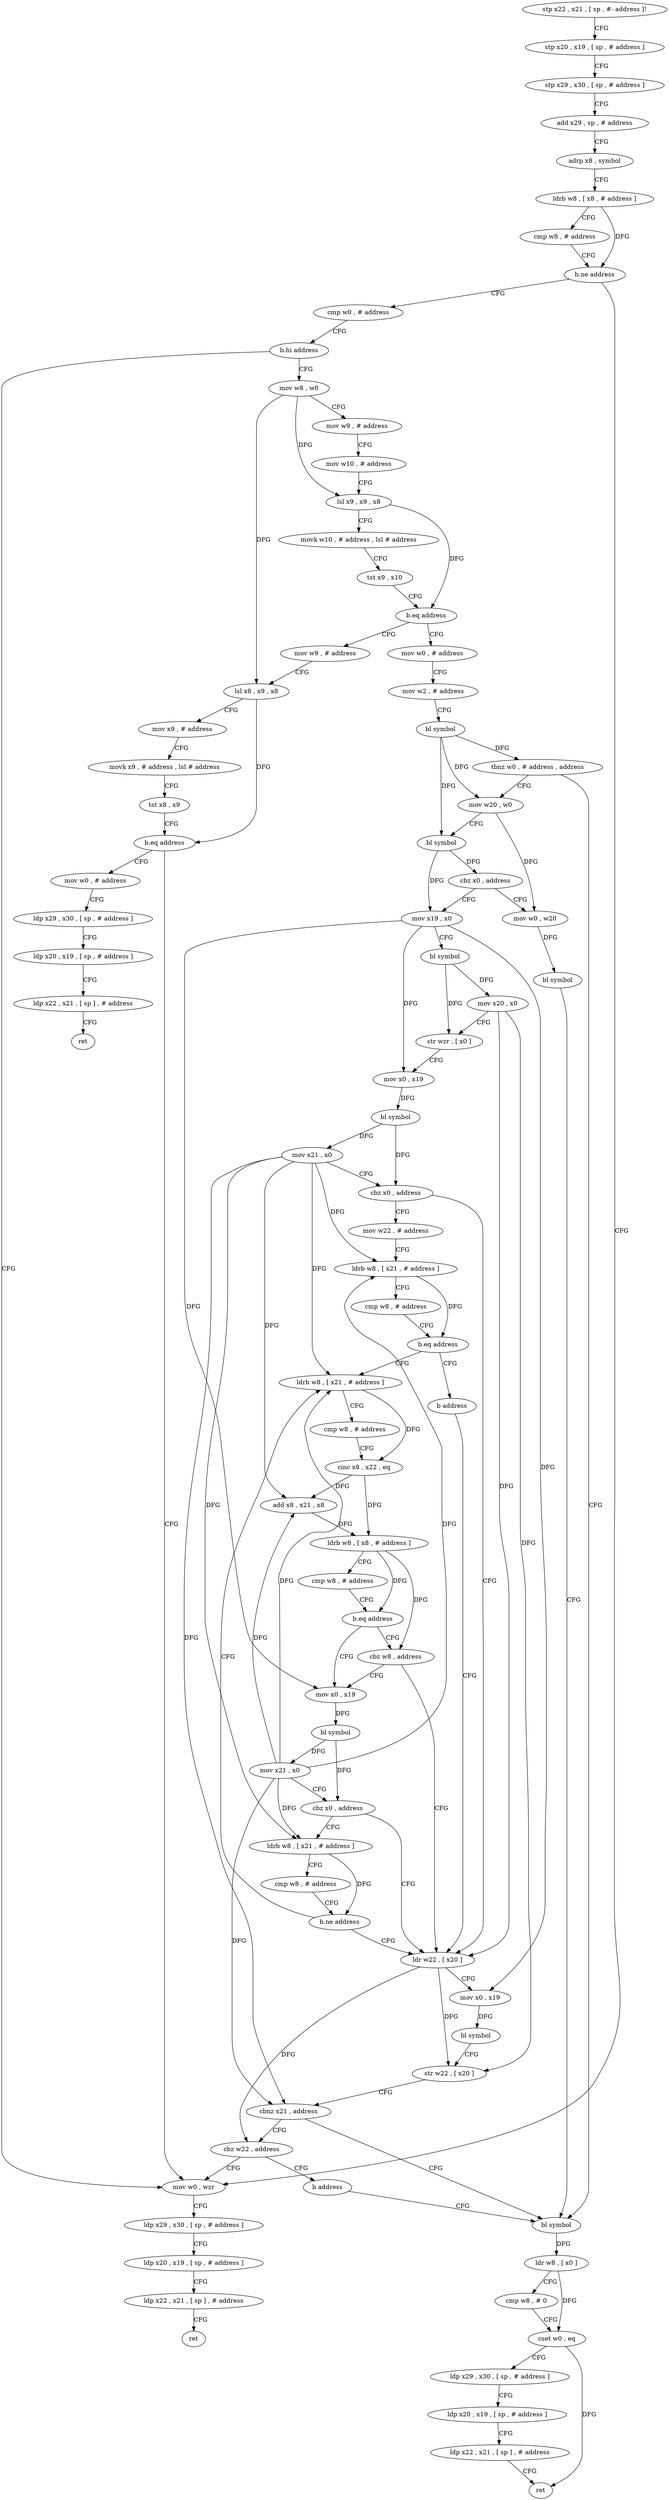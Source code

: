 digraph "func" {
"4201780" [label = "stp x22 , x21 , [ sp , #- address ]!" ]
"4201784" [label = "stp x20 , x19 , [ sp , # address ]" ]
"4201788" [label = "stp x29 , x30 , [ sp , # address ]" ]
"4201792" [label = "add x29 , sp , # address" ]
"4201796" [label = "adrp x8 , symbol" ]
"4201800" [label = "ldrb w8 , [ x8 , # address ]" ]
"4201804" [label = "cmp w8 , # address" ]
"4201808" [label = "b.ne address" ]
"4202060" [label = "mov w0 , wzr" ]
"4201812" [label = "cmp w0 , # address" ]
"4202064" [label = "ldp x29 , x30 , [ sp , # address ]" ]
"4202068" [label = "ldp x20 , x19 , [ sp , # address ]" ]
"4202072" [label = "ldp x22 , x21 , [ sp ] , # address" ]
"4202076" [label = "ret" ]
"4201816" [label = "b.hi address" ]
"4201820" [label = "mov w8 , w0" ]
"4201824" [label = "mov w9 , # address" ]
"4201828" [label = "mov w10 , # address" ]
"4201832" [label = "lsl x9 , x9 , x8" ]
"4201836" [label = "movk w10 , # address , lsl # address" ]
"4201840" [label = "tst x9 , x10" ]
"4201844" [label = "b.eq address" ]
"4202016" [label = "mov w9 , # address" ]
"4201848" [label = "mov w0 , # address" ]
"4202020" [label = "lsl x8 , x9 , x8" ]
"4202024" [label = "mov x9 , # address" ]
"4202028" [label = "movk x9 , # address , lsl # address" ]
"4202032" [label = "tst x8 , x9" ]
"4202036" [label = "b.eq address" ]
"4202040" [label = "mov w0 , # address" ]
"4201852" [label = "mov w2 , # address" ]
"4201856" [label = "bl symbol" ]
"4201860" [label = "tbnz w0 , # address , address" ]
"4202088" [label = "bl symbol" ]
"4201864" [label = "mov w20 , w0" ]
"4202044" [label = "ldp x29 , x30 , [ sp , # address ]" ]
"4202048" [label = "ldp x20 , x19 , [ sp , # address ]" ]
"4202052" [label = "ldp x22 , x21 , [ sp ] , # address" ]
"4202056" [label = "ret" ]
"4202092" [label = "ldr w8 , [ x0 ]" ]
"4202096" [label = "cmp w8 , # 0" ]
"4202100" [label = "cset w0 , eq" ]
"4202104" [label = "ldp x29 , x30 , [ sp , # address ]" ]
"4202108" [label = "ldp x20 , x19 , [ sp , # address ]" ]
"4202112" [label = "ldp x22 , x21 , [ sp ] , # address" ]
"4202116" [label = "ret" ]
"4201868" [label = "bl symbol" ]
"4201872" [label = "cbz x0 , address" ]
"4202080" [label = "mov w0 , w20" ]
"4201876" [label = "mov x19 , x0" ]
"4202084" [label = "bl symbol" ]
"4201880" [label = "bl symbol" ]
"4201884" [label = "mov x20 , x0" ]
"4201888" [label = "str wzr , [ x0 ]" ]
"4201892" [label = "mov x0 , x19" ]
"4201896" [label = "bl symbol" ]
"4201900" [label = "mov x21 , x0" ]
"4201904" [label = "cbz x0 , address" ]
"4201988" [label = "ldr w22 , [ x20 ]" ]
"4201908" [label = "mov w22 , # address" ]
"4201992" [label = "mov x0 , x19" ]
"4201996" [label = "bl symbol" ]
"4202000" [label = "str w22 , [ x20 ]" ]
"4202004" [label = "cbnz x21 , address" ]
"4202008" [label = "cbz w22 , address" ]
"4201912" [label = "ldrb w8 , [ x21 , # address ]" ]
"4201916" [label = "cmp w8 , # address" ]
"4201920" [label = "b.eq address" ]
"4201956" [label = "ldrb w8 , [ x21 , # address ]" ]
"4201924" [label = "b address" ]
"4202012" [label = "b address" ]
"4201960" [label = "cmp w8 , # address" ]
"4201964" [label = "cinc x8 , x22 , eq" ]
"4201968" [label = "add x8 , x21 , x8" ]
"4201972" [label = "ldrb w8 , [ x8 , # address ]" ]
"4201976" [label = "cmp w8 , # address" ]
"4201980" [label = "b.eq address" ]
"4201928" [label = "mov x0 , x19" ]
"4201984" [label = "cbz w8 , address" ]
"4201932" [label = "bl symbol" ]
"4201936" [label = "mov x21 , x0" ]
"4201940" [label = "cbz x0 , address" ]
"4201944" [label = "ldrb w8 , [ x21 , # address ]" ]
"4201948" [label = "cmp w8 , # address" ]
"4201952" [label = "b.ne address" ]
"4201780" -> "4201784" [ label = "CFG" ]
"4201784" -> "4201788" [ label = "CFG" ]
"4201788" -> "4201792" [ label = "CFG" ]
"4201792" -> "4201796" [ label = "CFG" ]
"4201796" -> "4201800" [ label = "CFG" ]
"4201800" -> "4201804" [ label = "CFG" ]
"4201800" -> "4201808" [ label = "DFG" ]
"4201804" -> "4201808" [ label = "CFG" ]
"4201808" -> "4202060" [ label = "CFG" ]
"4201808" -> "4201812" [ label = "CFG" ]
"4202060" -> "4202064" [ label = "CFG" ]
"4201812" -> "4201816" [ label = "CFG" ]
"4202064" -> "4202068" [ label = "CFG" ]
"4202068" -> "4202072" [ label = "CFG" ]
"4202072" -> "4202076" [ label = "CFG" ]
"4201816" -> "4202060" [ label = "CFG" ]
"4201816" -> "4201820" [ label = "CFG" ]
"4201820" -> "4201824" [ label = "CFG" ]
"4201820" -> "4201832" [ label = "DFG" ]
"4201820" -> "4202020" [ label = "DFG" ]
"4201824" -> "4201828" [ label = "CFG" ]
"4201828" -> "4201832" [ label = "CFG" ]
"4201832" -> "4201836" [ label = "CFG" ]
"4201832" -> "4201844" [ label = "DFG" ]
"4201836" -> "4201840" [ label = "CFG" ]
"4201840" -> "4201844" [ label = "CFG" ]
"4201844" -> "4202016" [ label = "CFG" ]
"4201844" -> "4201848" [ label = "CFG" ]
"4202016" -> "4202020" [ label = "CFG" ]
"4201848" -> "4201852" [ label = "CFG" ]
"4202020" -> "4202024" [ label = "CFG" ]
"4202020" -> "4202036" [ label = "DFG" ]
"4202024" -> "4202028" [ label = "CFG" ]
"4202028" -> "4202032" [ label = "CFG" ]
"4202032" -> "4202036" [ label = "CFG" ]
"4202036" -> "4202060" [ label = "CFG" ]
"4202036" -> "4202040" [ label = "CFG" ]
"4202040" -> "4202044" [ label = "CFG" ]
"4201852" -> "4201856" [ label = "CFG" ]
"4201856" -> "4201860" [ label = "DFG" ]
"4201856" -> "4201864" [ label = "DFG" ]
"4201856" -> "4201868" [ label = "DFG" ]
"4201860" -> "4202088" [ label = "CFG" ]
"4201860" -> "4201864" [ label = "CFG" ]
"4202088" -> "4202092" [ label = "DFG" ]
"4201864" -> "4201868" [ label = "CFG" ]
"4201864" -> "4202080" [ label = "DFG" ]
"4202044" -> "4202048" [ label = "CFG" ]
"4202048" -> "4202052" [ label = "CFG" ]
"4202052" -> "4202056" [ label = "CFG" ]
"4202092" -> "4202096" [ label = "CFG" ]
"4202092" -> "4202100" [ label = "DFG" ]
"4202096" -> "4202100" [ label = "CFG" ]
"4202100" -> "4202104" [ label = "CFG" ]
"4202100" -> "4202116" [ label = "DFG" ]
"4202104" -> "4202108" [ label = "CFG" ]
"4202108" -> "4202112" [ label = "CFG" ]
"4202112" -> "4202116" [ label = "CFG" ]
"4201868" -> "4201872" [ label = "DFG" ]
"4201868" -> "4201876" [ label = "DFG" ]
"4201872" -> "4202080" [ label = "CFG" ]
"4201872" -> "4201876" [ label = "CFG" ]
"4202080" -> "4202084" [ label = "DFG" ]
"4201876" -> "4201880" [ label = "CFG" ]
"4201876" -> "4201892" [ label = "DFG" ]
"4201876" -> "4201992" [ label = "DFG" ]
"4201876" -> "4201928" [ label = "DFG" ]
"4202084" -> "4202088" [ label = "CFG" ]
"4201880" -> "4201884" [ label = "DFG" ]
"4201880" -> "4201888" [ label = "DFG" ]
"4201884" -> "4201888" [ label = "CFG" ]
"4201884" -> "4201988" [ label = "DFG" ]
"4201884" -> "4202000" [ label = "DFG" ]
"4201888" -> "4201892" [ label = "CFG" ]
"4201892" -> "4201896" [ label = "DFG" ]
"4201896" -> "4201900" [ label = "DFG" ]
"4201896" -> "4201904" [ label = "DFG" ]
"4201900" -> "4201904" [ label = "CFG" ]
"4201900" -> "4202004" [ label = "DFG" ]
"4201900" -> "4201912" [ label = "DFG" ]
"4201900" -> "4201956" [ label = "DFG" ]
"4201900" -> "4201968" [ label = "DFG" ]
"4201900" -> "4201944" [ label = "DFG" ]
"4201904" -> "4201988" [ label = "CFG" ]
"4201904" -> "4201908" [ label = "CFG" ]
"4201988" -> "4201992" [ label = "CFG" ]
"4201988" -> "4202000" [ label = "DFG" ]
"4201988" -> "4202008" [ label = "DFG" ]
"4201908" -> "4201912" [ label = "CFG" ]
"4201992" -> "4201996" [ label = "DFG" ]
"4201996" -> "4202000" [ label = "CFG" ]
"4202000" -> "4202004" [ label = "CFG" ]
"4202004" -> "4202088" [ label = "CFG" ]
"4202004" -> "4202008" [ label = "CFG" ]
"4202008" -> "4202060" [ label = "CFG" ]
"4202008" -> "4202012" [ label = "CFG" ]
"4201912" -> "4201916" [ label = "CFG" ]
"4201912" -> "4201920" [ label = "DFG" ]
"4201916" -> "4201920" [ label = "CFG" ]
"4201920" -> "4201956" [ label = "CFG" ]
"4201920" -> "4201924" [ label = "CFG" ]
"4201956" -> "4201960" [ label = "CFG" ]
"4201956" -> "4201964" [ label = "DFG" ]
"4201924" -> "4201988" [ label = "CFG" ]
"4202012" -> "4202088" [ label = "CFG" ]
"4201960" -> "4201964" [ label = "CFG" ]
"4201964" -> "4201968" [ label = "DFG" ]
"4201964" -> "4201972" [ label = "DFG" ]
"4201968" -> "4201972" [ label = "DFG" ]
"4201972" -> "4201976" [ label = "CFG" ]
"4201972" -> "4201980" [ label = "DFG" ]
"4201972" -> "4201984" [ label = "DFG" ]
"4201976" -> "4201980" [ label = "CFG" ]
"4201980" -> "4201928" [ label = "CFG" ]
"4201980" -> "4201984" [ label = "CFG" ]
"4201928" -> "4201932" [ label = "DFG" ]
"4201984" -> "4201928" [ label = "CFG" ]
"4201984" -> "4201988" [ label = "CFG" ]
"4201932" -> "4201936" [ label = "DFG" ]
"4201932" -> "4201940" [ label = "DFG" ]
"4201936" -> "4201940" [ label = "CFG" ]
"4201936" -> "4202004" [ label = "DFG" ]
"4201936" -> "4201912" [ label = "DFG" ]
"4201936" -> "4201956" [ label = "DFG" ]
"4201936" -> "4201968" [ label = "DFG" ]
"4201936" -> "4201944" [ label = "DFG" ]
"4201940" -> "4201988" [ label = "CFG" ]
"4201940" -> "4201944" [ label = "CFG" ]
"4201944" -> "4201948" [ label = "CFG" ]
"4201944" -> "4201952" [ label = "DFG" ]
"4201948" -> "4201952" [ label = "CFG" ]
"4201952" -> "4201988" [ label = "CFG" ]
"4201952" -> "4201956" [ label = "CFG" ]
}
